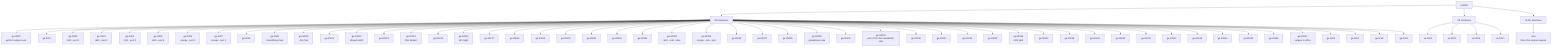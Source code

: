 graph TD
    ex3300["ex3300"]
    ex3300_ge["GE Interfaces"]
    ex3300 --> ex3300_ge
    ex3300_ge_ge_0/0/0["ge-0/0/0<br/>uplink to edge router"]
    ex3300_ge --> ex3300_ge_ge_0/0/0
    ex3300_ge_ge_0/0/1["ge-0/0/1"]
    ex3300_ge --> ex3300_ge_ge_0/0/1
    ex3300_ge_ge_0/0/2["ge-0/0/2<br/>r610 - port 1"]
    ex3300_ge --> ex3300_ge_ge_0/0/2
    ex3300_ge_ge_0/0/3["ge-0/0/3<br/>r610 - port 2"]
    ex3300_ge --> ex3300_ge_ge_0/0/3
    ex3300_ge_ge_0/0/4["ge-0/0/4<br/>r610 - port 3"]
    ex3300_ge --> ex3300_ge_ge_0/0/4
    ex3300_ge_ge_0/0/5["ge-0/0/5<br/>r610 - port 4"]
    ex3300_ge --> ex3300_ge_ge_0/0/5
    ex3300_ge_ge_0/0/6["ge-0/0/6<br/>orange - port 1"]
    ex3300_ge --> ex3300_ge_ge_0/0/6
    ex3300_ge_ge_0/0/7["ge-0/0/7<br/>orange - port 2"]
    ex3300_ge --> ex3300_ge_ge_0/0/7
    ex3300_ge_ge_0/0/8["ge-0/0/8"]
    ex3300_ge --> ex3300_ge_ge_0/0/8
    ex3300_ge_ge_0/0/9["ge-0/0/9<br/>Smartthings hub"]
    ex3300_ge --> ex3300_ge_ge_0/0/9
    ex3300_ge_ge_0/0/10["ge-0/0/10<br/>Arlo hub"]
    ex3300_ge --> ex3300_ge_ge_0/0/10
    ex3300_ge_ge_0/0/11["ge-0/0/11"]
    ex3300_ge --> ex3300_ge_ge_0/0/11
    ex3300_ge_ge_0/0/12["ge-0/0/12<br/>Ubiquiti WAP"]
    ex3300_ge --> ex3300_ge_ge_0/0/12
    ex3300_ge_ge_0/0/13["ge-0/0/13"]
    ex3300_ge --> ex3300_ge_ge_0/0/13
    ex3300_ge_ge_0/0/14["ge-0/0/14<br/>DSL Modem"]
    ex3300_ge --> ex3300_ge_ge_0/0/14
    ex3300_ge_ge_0/0/15["ge-0/0/15"]
    ex3300_ge --> ex3300_ge_ge_0/0/15
    ex3300_ge_ge_0/0/16["ge-0/0/16<br/>APU igb2"]
    ex3300_ge --> ex3300_ge_ge_0/0/16
    ex3300_ge_ge_0/0/17["ge-0/0/17"]
    ex3300_ge --> ex3300_ge_ge_0/0/17
    ex3300_ge_ge_0/0/18["ge-0/0/18"]
    ex3300_ge --> ex3300_ge_ge_0/0/18
    ex3300_ge_ge_0/0/19["ge-0/0/19"]
    ex3300_ge --> ex3300_ge_ge_0/0/19
    ex3300_ge_ge_0/0/20["ge-0/0/20"]
    ex3300_ge --> ex3300_ge_ge_0/0/20
    ex3300_ge_ge_0/0/21["ge-0/0/21"]
    ex3300_ge --> ex3300_ge_ge_0/0/21
    ex3300_ge_ge_0/0/22["ge-0/0/22"]
    ex3300_ge --> ex3300_ge_ge_0/0/22
    ex3300_ge_ge_0/0/23["ge-0/0/23"]
    ex3300_ge --> ex3300_ge_ge_0/0/23
    ex3300_ge_ge_0/0/24["ge-0/0/24<br/>r610 - oob - idrac"]
    ex3300_ge --> ex3300_ge_ge_0/0/24
    ex3300_ge_ge_0/0/25["ge-0/0/25<br/>orange - oob - ipmi"]
    ex3300_ge --> ex3300_ge_ge_0/0/25
    ex3300_ge_ge_0/0/26["ge-0/0/26"]
    ex3300_ge --> ex3300_ge_ge_0/0/26
    ex3300_ge_ge_0/0/27["ge-0/0/27"]
    ex3300_ge --> ex3300_ge_ge_0/0/27
    ex3300_ge_ge_0/0/28["ge-0/0/28"]
    ex3300_ge --> ex3300_ge_ge_0/0/28
    ex3300_ge_ge_0/0/29["ge-0/0/29<br/>grandstream ata"]
    ex3300_ge --> ex3300_ge_ge_0/0/29
    ex3300_ge_ge_0/0/30["ge-0/0/30"]
    ex3300_ge --> ex3300_ge_ge_0/0/30
    ex3300_ge_ge_0/0/31["ge-0/0/31<br/>port 31 for the newlab200 vlan"]
    ex3300_ge --> ex3300_ge_ge_0/0/31
    ex3300_ge_ge_0/0/32["ge-0/0/32"]
    ex3300_ge --> ex3300_ge_ge_0/0/32
    ex3300_ge_ge_0/0/33["ge-0/0/33"]
    ex3300_ge --> ex3300_ge_ge_0/0/33
    ex3300_ge_ge_0/0/34["ge-0/0/34"]
    ex3300_ge --> ex3300_ge_ge_0/0/34
    ex3300_ge_ge_0/0/35["ge-0/0/35"]
    ex3300_ge --> ex3300_ge_ge_0/0/35
    ex3300_ge_ge_0/0/36["ge-0/0/36<br/>APU igb2"]
    ex3300_ge --> ex3300_ge_ge_0/0/36
    ex3300_ge_ge_0/0/37["ge-0/0/37"]
    ex3300_ge --> ex3300_ge_ge_0/0/37
    ex3300_ge_ge_0/0/38["ge-0/0/38"]
    ex3300_ge --> ex3300_ge_ge_0/0/38
    ex3300_ge_ge_0/0/39["ge-0/0/39"]
    ex3300_ge --> ex3300_ge_ge_0/0/39
    ex3300_ge_ge_0/0/40["ge-0/0/40"]
    ex3300_ge --> ex3300_ge_ge_0/0/40
    ex3300_ge_ge_0/0/41["ge-0/0/41"]
    ex3300_ge --> ex3300_ge_ge_0/0/41
    ex3300_ge_ge_0/0/42["ge-0/0/42"]
    ex3300_ge --> ex3300_ge_ge_0/0/42
    ex3300_ge_ge_0/0/43["ge-0/0/43"]
    ex3300_ge --> ex3300_ge_ge_0/0/43
    ex3300_ge_ge_0/0/44["ge-0/0/44"]
    ex3300_ge --> ex3300_ge_ge_0/0/44
    ex3300_ge_ge_0/0/45["ge-0/0/45"]
    ex3300_ge --> ex3300_ge_ge_0/0/45
    ex3300_ge_ge_0/0/46["ge-0/0/46"]
    ex3300_ge --> ex3300_ge_ge_0/0/46
    ex3300_ge_ge_0/0/47["ge-0/0/47<br/>netgear in office"]
    ex3300_ge --> ex3300_ge_ge_0/0/47
    ex3300_ge_ge_0/1/0["ge-0/1/0"]
    ex3300_ge --> ex3300_ge_ge_0/1/0
    ex3300_ge_ge_0/1/1["ge-0/1/1"]
    ex3300_ge --> ex3300_ge_ge_0/1/1
    ex3300_ge_ge_0/1/2["ge-0/1/2"]
    ex3300_ge --> ex3300_ge_ge_0/1/2
    ex3300_ge_ge_0/1/3["ge-0/1/3"]
    ex3300_ge --> ex3300_ge_ge_0/1/3
    ex3300_xe["XE Interfaces"]
    ex3300 --> ex3300_xe
    ex3300_xe_xe_0/1/0["xe-0/1/0"]
    ex3300_xe --> ex3300_xe_xe_0/1/0
    ex3300_xe_xe_0/1/1["xe-0/1/1"]
    ex3300_xe --> ex3300_xe_xe_0/1/1
    ex3300_xe_xe_0/1/2["xe-0/1/2"]
    ex3300_xe --> ex3300_xe_xe_0/1/2
    ex3300_xe_xe_0/1/3["xe-0/1/3"]
    ex3300_xe --> ex3300_xe_xe_0/1/3
    ex3300_vlan["VLAN Interfaces"]
    ex3300 --> ex3300_vlan
    ex3300_vlan_vlan["vlan<br/>this is the normal network"]
    ex3300_vlan --> ex3300_vlan_vlan
